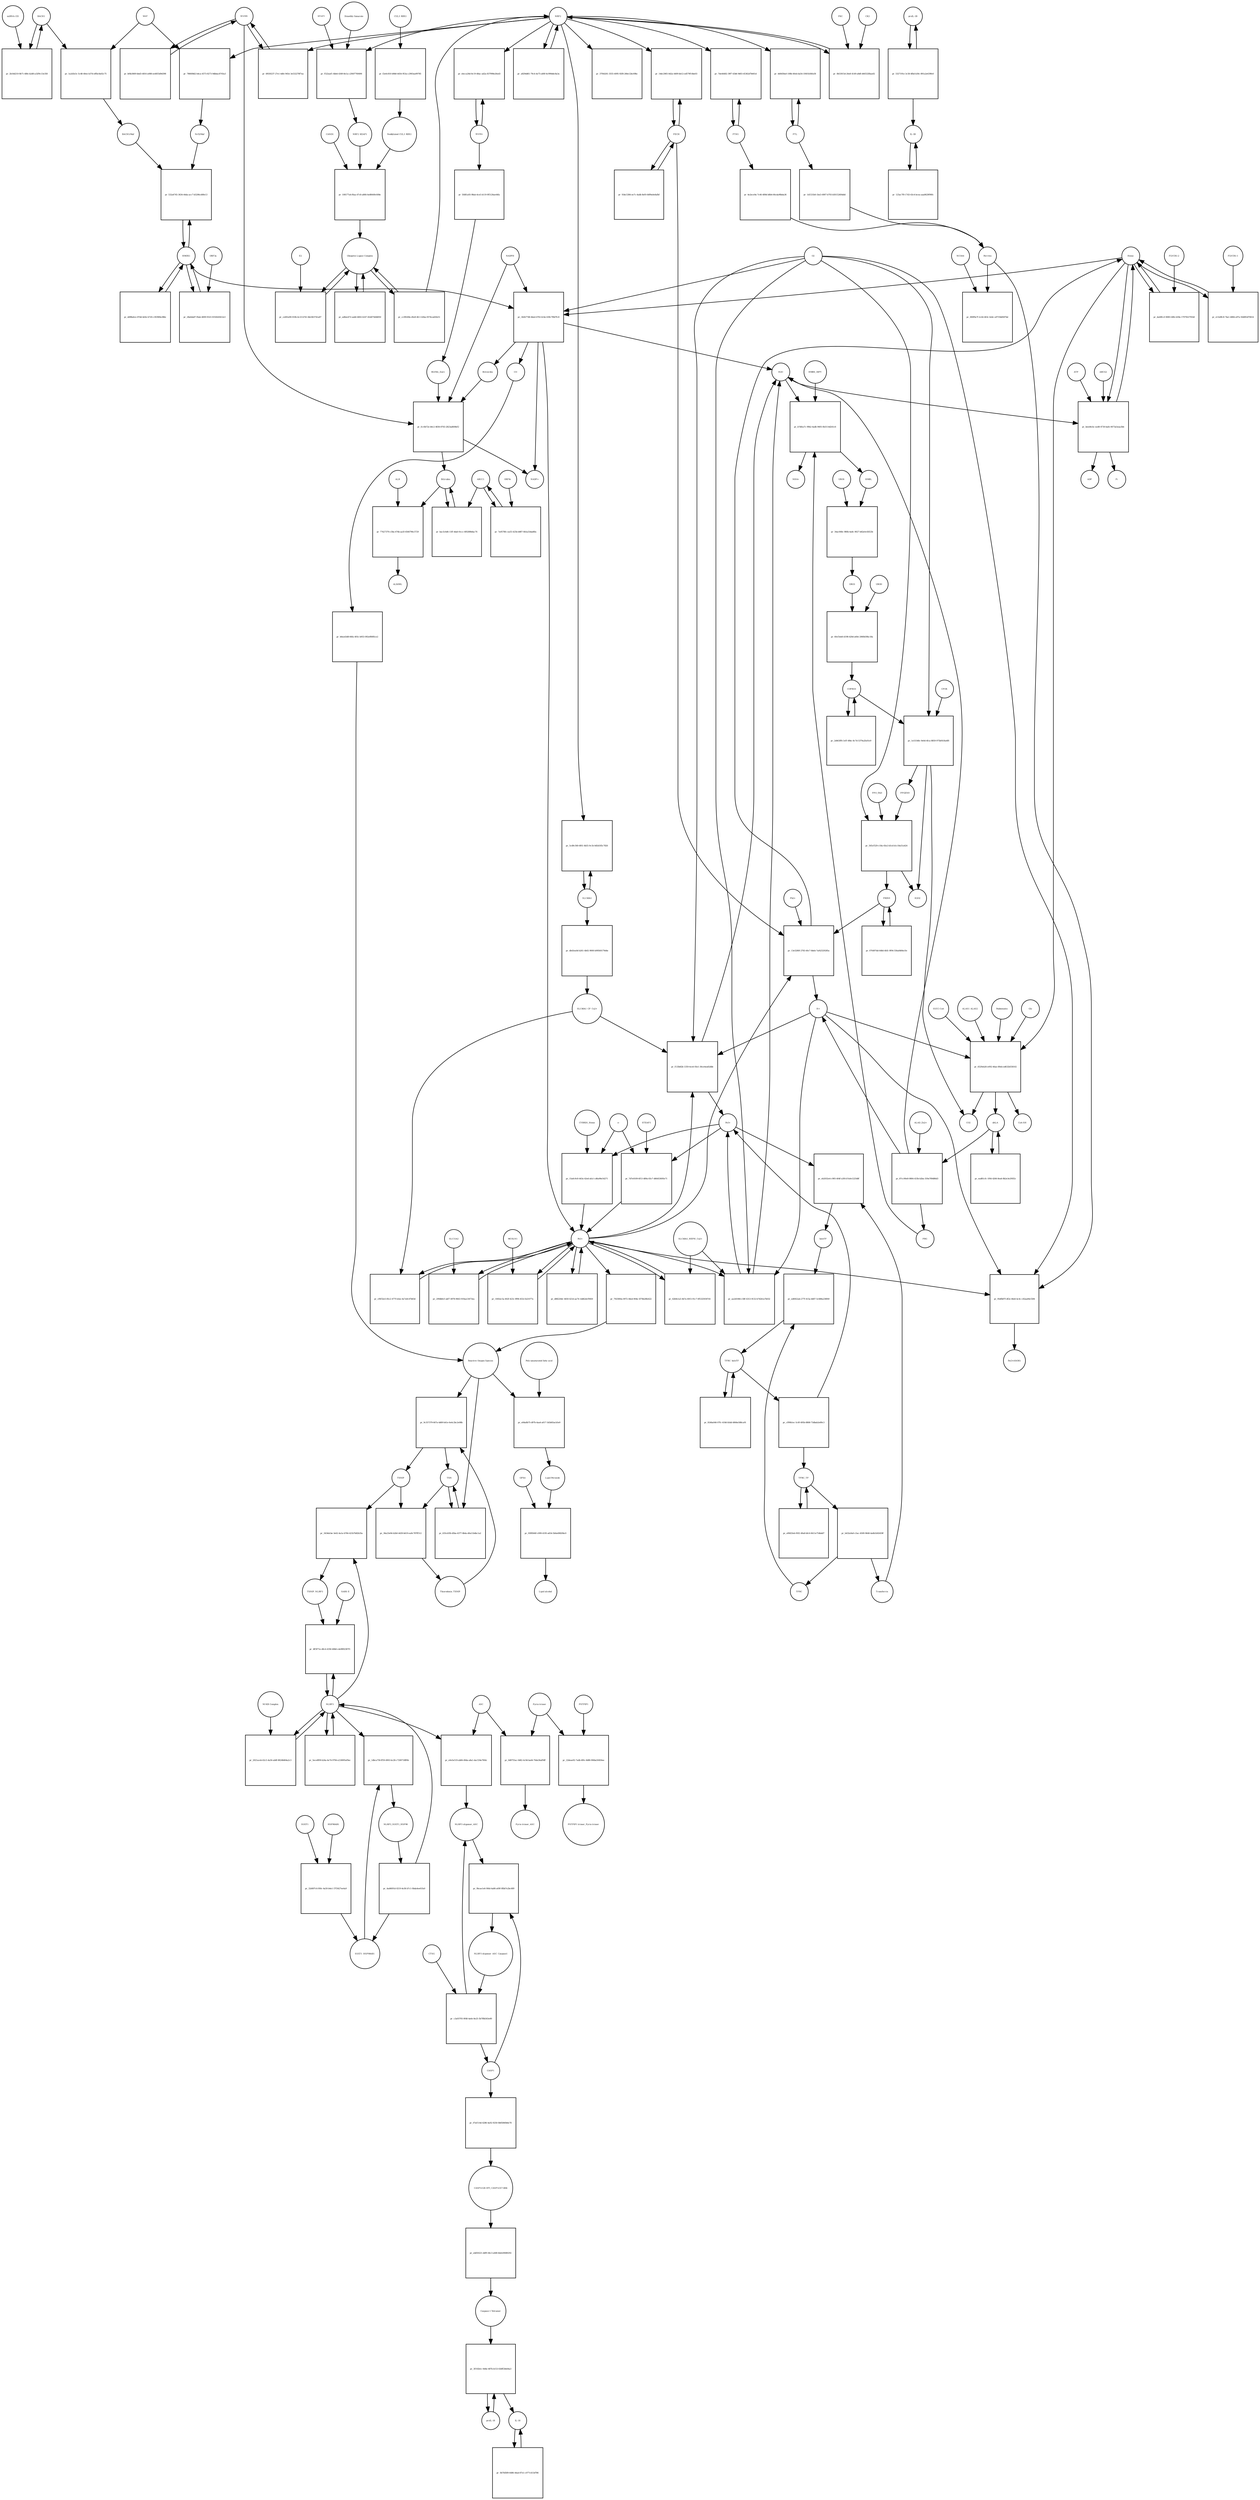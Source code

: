 strict digraph  {
Heme [annotation="urn_miriam_obo.chebi_CHEBI%3A30413", bipartite=0, cls="simple chemical", fontsize=4, label=Heme, shape=circle];
"pr_342b7748-4bed-4702-b14e-639c7f8d7fc8" [annotation="", bipartite=1, cls=process, fontsize=4, label="pr_342b7748-4bed-4702-b14e-639c7f8d7fc8", shape=square];
Biliverdin [annotation="urn_miriam_obo.chebi_CHEBI%3A17033", bipartite=0, cls="simple chemical", fontsize=4, label=Biliverdin, shape=circle];
HMOX1 [annotation="", bipartite=0, cls=macromolecule, fontsize=4, label=HMOX1, shape=circle];
O2 [annotation="urn_miriam_obo.chebi_CHEBI%3A15379", bipartite=0, cls="simple chemical", fontsize=4, label=O2, shape=circle];
NADPH [annotation="urn_miriam_obo.chebi_CHEBI%3A16474", bipartite=0, cls="simple chemical", fontsize=4, label=NADPH, shape=circle];
H2O [annotation="urn_miriam_obo.chebi_CHEBI%3A15377", bipartite=0, cls="simple chemical", fontsize=4, label=H2O, shape=circle];
"Fe2+" [annotation="urn_miriam_obo.chebi_CHEBI%3A29033", bipartite=0, cls="simple chemical", fontsize=4, label="Fe2+", shape=circle];
"NADP+" [annotation="urn_miriam_obo.chebi_CHEBI%3A18009", bipartite=0, cls="simple chemical", fontsize=4, label="NADP+", shape=circle];
CO [annotation="urn_miriam_obo.chebi_CHEBI%3A17245", bipartite=0, cls="simple chemical", fontsize=4, label=CO, shape=circle];
"pr_da40fccf-8083-40fe-b59a-1797922791b0" [annotation="", bipartite=1, cls=process, fontsize=4, label="pr_da40fccf-8083-40fe-b59a-1797922791b0", shape=square];
"FLVCR1-2" [annotation=urn_miriam_uniprot_Q9Y5Y0, bipartite=0, cls=macromolecule, fontsize=4, label="FLVCR1-2", shape=circle];
"pr_fcc6b72e-b6c2-4836-8763-2823ad608ef2" [annotation="", bipartite=1, cls=process, fontsize=4, label="pr_fcc6b72e-b6c2-4836-8763-2823ad608ef2", shape=square];
Bilirubin [annotation="urn_miriam_obo.chebi_CHEBI%3A16990", bipartite=0, cls="simple chemical", fontsize=4, label=Bilirubin, shape=circle];
BLVRB [annotation=urn_miriam_uniprot_P30043, bipartite=0, cls=macromolecule, fontsize=4, label=BLVRB, shape=circle];
"BLVRA_Zn2+" [annotation="urn_miriam_obo.chebi_CHEBI%3A29805|urn_miriam_uniprot_P53004", bipartite=0, cls=complex, fontsize=4, label="BLVRA_Zn2+", shape=circle];
"pr_bac5c6d6-11ff-4da0-9ccc-6f0289b8ac76" [annotation="", bipartite=1, cls=process, fontsize=4, label="pr_bac5c6d6-11ff-4da0-9ccc-6f0289b8ac76", shape=square];
ABCC1 [annotation="", bipartite=0, cls=macromolecule, fontsize=4, label=ABCC1, shape=circle];
"pr_77427379-c58a-474b-aa5f-6566796c5729" [annotation="", bipartite=1, cls=process, fontsize=4, label="pr_77427379-c58a-474b-aa5f-6566796c5729", shape=square];
ALB [annotation=urn_miriam_uniprot_P02768, bipartite=0, cls=macromolecule, fontsize=4, label=ALB, shape=circle];
"ALB/BIL" [annotation="urn_miriam_uniprot_P02768|urn_miriam_obo.chebi_CHEBI%3A16990", bipartite=0, cls=complex, fontsize=4, label="ALB/BIL", shape=circle];
NRF2 [annotation="", bipartite=0, cls=macromolecule, fontsize=4, label=NRF2, shape=circle];
"pr_786608d2-b4ca-4573-8273-9dbbac8745a3" [annotation="", bipartite=1, cls=process, fontsize=4, label="pr_786608d2-b4ca-4573-8273-9dbbac8745a3", shape=square];
MAF [annotation=urn_miriam_uniprot_O75444, bipartite=0, cls=macromolecule, fontsize=4, label=MAF, shape=circle];
"Nrf2/Maf" [annotation="", bipartite=0, cls=complex, fontsize=4, label="Nrf2/Maf", shape=circle];
"pr_1a2d3e3c-5c48-40ee-b37d-effbc8a02c75" [annotation="", bipartite=1, cls=process, fontsize=4, label="pr_1a2d3e3c-5c48-40ee-b37d-effbc8a02c75", shape=square];
BACH1 [annotation=urn_miriam_uniprot_O14867, bipartite=0, cls=macromolecule, fontsize=4, label=BACH1, shape=circle];
"BACH1/Maf" [annotation="", bipartite=0, cls=complex, fontsize=4, label="BACH1/Maf", shape=circle];
"pr_2b16d210-0b71-48fe-b2d8-a32f9c13e358" [annotation="", bipartite=1, cls=process, fontsize=4, label="pr_2b16d210-0b71-48fe-b2d8-a32f9c13e358", shape=square];
"miRNA-155" [annotation=urn_miriam_ncbigene_406947, bipartite=0, cls="nucleic acid feature", fontsize=4, label="miRNA-155", shape=circle];
"pr_532a4745-3634-44da-acc7-b5206cd49e13" [annotation="", bipartite=1, cls=process, fontsize=4, label="pr_532a4745-3634-44da-acc7-b5206cd49e13", shape=square];
PRIN9 [annotation="urn_miriam_obo.chebi_CHEBI%3A15430", bipartite=0, cls="simple chemical", fontsize=4, label=PRIN9, shape=circle];
"pr_13e5280f-2783-40c7-8deb-7af42529285a" [annotation="", bipartite=1, cls=process, fontsize=4, label="pr_13e5280f-2783-40c7-8deb-7af42529285a", shape=square];
FECH [annotation=urn_miriam_uniprot_P22830, bipartite=0, cls=macromolecule, fontsize=4, label=FECH, shape=circle];
"Pb2+" [annotation="urn_miriam_obo.chebi_CHEBI%3A27889", bipartite=0, cls="simple chemical", fontsize=4, label="Pb2+", shape=circle];
"H+" [annotation="urn_miriam_obo.chebi_CHEBI%3A15378", bipartite=0, cls="simple chemical", fontsize=4, label="H+", shape=circle];
"SUCC-CoA" [annotation="urn_miriam_obo.chebi_CHEBI%3A57292", bipartite=0, cls="simple chemical", fontsize=4, label="SUCC-CoA", shape=circle];
"pr_6529eb26-e092-46ae-89eb-ed632b558102" [annotation="", bipartite=1, cls=process, fontsize=4, label="pr_6529eb26-e092-46ae-89eb-ed632b558102", shape=square];
dALA [annotation="urn_miriam_obo.chebi_CHEBI%3A356416", bipartite=0, cls="simple chemical", fontsize=4, label=dALA, shape=circle];
ALAS1_ALAS2 [annotation="urn_miriam_uniprot_P13196|urn_miriam_uniprot_P22557", bipartite=0, cls=complex, fontsize=4, label=ALAS1_ALAS2, shape=circle];
Panhematin [annotation="urn_miriam_obo.chebi_CHEBI%3A50385", bipartite=0, cls="simple chemical", fontsize=4, label=Panhematin, shape=circle];
Gly [annotation="urn_miriam_obo.chebi_CHEBI%3A57305", bipartite=0, cls="simple chemical", fontsize=4, label=Gly, shape=circle];
"CoA-SH" [annotation="urn_miriam_obo.chebi_CHEBI%3A15346", bipartite=0, cls="simple chemical", fontsize=4, label="CoA-SH", shape=circle];
CO2 [annotation="urn_miriam_obo.chebi_CHEBI%3A16526", bipartite=0, cls="simple chemical", fontsize=4, label=CO2, shape=circle];
"pr_f522aaf1-4bb4-4349-8e1a-c2f407760496" [annotation="", bipartite=1, cls=process, fontsize=4, label="pr_f522aaf1-4bb4-4349-8e1a-c2f407760496", shape=square];
KEAP1 [annotation=urn_miriam_uniprot_Q14145, bipartite=0, cls=macromolecule, fontsize=4, label=KEAP1, shape=circle];
NRF2_KEAP1 [annotation="urn_miriam_uniprot_Q14145|urn_miriam_uniprot_Q16236", bipartite=0, cls=complex, fontsize=4, label=NRF2_KEAP1, shape=circle];
"Dimethly fumarate" [annotation="urn_miriam_obo.chebi_CHEBI%3A76004", bipartite=0, cls="simple chemical", fontsize=4, label="Dimethly fumarate", shape=circle];
"Ubiquitin Ligase Complex" [annotation="urn_miriam_uniprot_Q14145|urn_miriam_uniprot_Q15843|urn_miriam_uniprot_Q13618|urn_miriam_uniprot_P62877|urn_miriam_uniprot_Q16236|urn_miriam_uniprot_P0CG48|urn_miriam_pubmed_19940261|urn_miriam_interpro_IPR000608", bipartite=0, cls=complex, fontsize=4, label="Ubiquitin Ligase Complex", shape=circle];
"pr_ad6ee472-aab6-4602-b147-45d475b9d050" [annotation="", bipartite=1, cls=process, fontsize=4, label="pr_ad6ee472-aab6-4602-b147-45d475b9d050", shape=square];
"pr_87cc90e8-0804-433b-b2ba-359a789d86d3" [annotation="", bipartite=1, cls=process, fontsize=4, label="pr_87cc90e8-0804-433b-b2ba-359a789d86d3", shape=square];
PBG [annotation="urn_miriam_obo.chebi_CHEBI%3A58126", bipartite=0, cls="simple chemical", fontsize=4, label=PBG, shape=circle];
"ALAD_Zn2+" [annotation="urn_miriam_uniprot_P13716|urn_miriam_obo.chebi_CHEBI%3A29105", bipartite=0, cls=complex, fontsize=4, label="ALAD_Zn2+", shape=circle];
"pr_b7dfea7c-99b2-4adb-9405-0b3114d241c6" [annotation="", bipartite=1, cls=process, fontsize=4, label="pr_b7dfea7c-99b2-4adb-9405-0b3114d241c6", shape=square];
HMBL [annotation="urn_miriam_obo.chebi_CHEBI%3A57845", bipartite=0, cls="simple chemical", fontsize=4, label=HMBL, shape=circle];
HMBS_DIPY [annotation="urn_miriam_obo.chebi_CHEBI%3A36319|urn_miriam_uniprot_P08397", bipartite=0, cls=complex, fontsize=4, label=HMBS_DIPY, shape=circle];
"NH4+" [annotation="urn_miriam_obo.chebi_CHEBI%3A28938", bipartite=0, cls="simple chemical", fontsize=4, label="NH4+", shape=circle];
"pr_34ac068c-980b-4a8c-9027-b82e0c83f23b" [annotation="", bipartite=1, cls=process, fontsize=4, label="pr_34ac068c-980b-4a8c-9027-b82e0c83f23b", shape=square];
URO3 [annotation="urn_miriam_obo.chebi_CHEBI%3A15437", bipartite=0, cls="simple chemical", fontsize=4, label=URO3, shape=circle];
UROS [annotation=urn_miriam_uniprot_P10746, bipartite=0, cls=macromolecule, fontsize=4, label=UROS, shape=circle];
"pr_60cf3eb0-d198-420d-a60e-2060b59bc18a" [annotation="", bipartite=1, cls=process, fontsize=4, label="pr_60cf3eb0-d198-420d-a60e-2060b59bc18a", shape=square];
COPRO3 [annotation="urn_miriam_obo.chebi_CHEBI%3A15439", bipartite=0, cls="simple chemical", fontsize=4, label=COPRO3, shape=circle];
UROD [annotation=urn_miriam_uniprot_P06132, bipartite=0, cls=macromolecule, fontsize=4, label=UROD, shape=circle];
"pr_1e51548c-9e0d-4fca-8859-975bf418a4f8" [annotation="", bipartite=1, cls=process, fontsize=4, label="pr_1e51548c-9e0d-4fca-8859-975bf418a4f8", shape=square];
PPGEN9 [annotation="urn_miriam_obo.chebi_CHEBI%3A15435", bipartite=0, cls="simple chemical", fontsize=4, label=PPGEN9, shape=circle];
CPOX [annotation=urn_miriam_uniprot_P36551, bipartite=0, cls=macromolecule, fontsize=4, label=CPOX, shape=circle];
H2O2 [annotation="urn_miriam_obo.chebi_CHEBI%3A16240", bipartite=0, cls="simple chemical", fontsize=4, label=H2O2, shape=circle];
"pr_565cf529-c18a-45e2-b5cd-b1c18a51a424" [annotation="", bipartite=1, cls=process, fontsize=4, label="pr_565cf529-c18a-45e2-b5cd-b1c18a51a424", shape=square];
PPO_FAD [annotation="urn_miriam_obo.chebi_CHEBI%3A16238|urn_miriam_uniprot_P50336", bipartite=0, cls=complex, fontsize=4, label=PPO_FAD, shape=circle];
"pr_a829dd61-79c4-4e75-a80f-6c990ddc8a3a" [annotation="", bipartite=1, cls=process, fontsize=4, label="pr_a829dd61-79c4-4e75-a80f-6c990ddc8a3a", shape=square];
"pr_ead81cfc-1f64-4266-8ea6-8b2e3e295f2c" [annotation="", bipartite=1, cls="uncertain process", fontsize=4, label="pr_ead81cfc-1f64-4266-8ea6-8b2e3e295f2c", shape=square];
"pr_2d463ff6-3cff-49bc-8c7d-5379a2fa01e9" [annotation="", bipartite=1, cls="uncertain process", fontsize=4, label="pr_2d463ff6-3cff-49bc-8c7d-5379a2fa01e9", shape=square];
"pr_076497dd-648d-4fd1-9f94-556a8484e1fe" [annotation="", bipartite=1, cls="uncertain process", fontsize=4, label="pr_076497dd-648d-4fd1-9f94-556a8484e1fe", shape=square];
"Poly-unsaturated fatty acid" [annotation="urn_miriam_obo.chebi_CHEBI%3A26208", bipartite=0, cls="simple chemical", fontsize=4, label="Poly-unsaturated fatty acid", shape=circle];
"pr_e84a8b75-d97b-4aa4-a017-3d3d45acb5e9" [annotation="", bipartite=1, cls=process, fontsize=4, label="pr_e84a8b75-d97b-4aa4-a017-3d3d45acb5e9", shape=square];
"Lipid Peroxide" [annotation="urn_miriam_obo.chebi_CHEBI%3A61051", bipartite=0, cls="simple chemical", fontsize=4, label="Lipid Peroxide", shape=circle];
"Reactive Oxygen Species" [annotation="urn_miriam_obo.chebi_CHEBI%3A26523", bipartite=0, cls="simple chemical", fontsize=4, label="Reactive Oxygen Species", shape=circle];
"pr_95dfb87f-df2e-46e6-bc4c-c82aa84cf284" [annotation="", bipartite=1, cls=process, fontsize=4, label="pr_95dfb87f-df2e-46e6-bc4c-c82aa84cf284", shape=square];
"Fe(3+)O(OH)" [annotation="urn_miriam_obo.chebi_CHEBI%3A78619", bipartite=0, cls="simple chemical", fontsize=4, label="Fe(3+)O(OH)", shape=circle];
Ferritin [annotation=urn_miriam_uniprot_P02794, bipartite=0, cls=complex, fontsize=4, label=Ferritin, shape=circle];
"pr_cf6f32e5-85c2-477f-b3ee-4e7a9c47b83d" [annotation="", bipartite=1, cls=process, fontsize=4, label="pr_cf6f32e5-85c2-477f-b3ee-4e7a9c47b83d", shape=square];
"SLC40A1_CP_Cu2+" [annotation="urn_miriam_uniprot_P00450|urn_miriam_uniprot_Q9NP59|urn_miriam_obo.chebi_CHEBI%3A29036", bipartite=0, cls=complex, fontsize=4, label="SLC40A1_CP_Cu2+", shape=circle];
"pr_f133b82b-1359-4ce4-93e1-36ce4ea82dbb" [annotation="", bipartite=1, cls=process, fontsize=4, label="pr_f133b82b-1359-4ce4-93e1-36ce4ea82dbb", shape=square];
"Fe3+" [annotation="urn_miriam_obo.chebi_CHEBI%3A29034", bipartite=0, cls="simple chemical", fontsize=4, label="Fe3+", shape=circle];
SLC40A1 [annotation=urn_miriam_ncbigene_30061, bipartite=0, cls="nucleic acid feature", fontsize=4, label=SLC40A1, shape=circle];
"pr_5cd9c560-6f61-4b55-9c1b-0d5d185c7826" [annotation="", bipartite=1, cls=process, fontsize=4, label="pr_5cd9c560-6f61-4b55-9c1b-0d5d185c7826", shape=square];
FTH1 [annotation=urn_miriam_ncbigene_2495, bipartite=0, cls="nucleic acid feature", fontsize=4, label=FTH1, shape=circle];
"pr_7de44482-39f7-43b6-9d03-45362d7b661d" [annotation="", bipartite=1, cls=process, fontsize=4, label="pr_7de44482-39f7-43b6-9d03-45362d7b661d", shape=square];
FTL [annotation=urn_miriam_ncbigene_2512, bipartite=0, cls="nucleic acid feature", fontsize=4, label=FTL, shape=circle];
"pr_4d6458a0-108b-40eb-ba54-1f401b56fa58" [annotation="", bipartite=1, cls=process, fontsize=4, label="pr_4d6458a0-108b-40eb-ba54-1f401b56fa58", shape=square];
"pr_4e2ece9a-7c46-489d-b8b4-66cda96bda36" [annotation="", bipartite=1, cls=process, fontsize=4, label="pr_4e2ece9a-7c46-489d-b8b4-66cda96bda36", shape=square];
"pr_1d1531b0-1be3-4907-b793-b501524f4ddd" [annotation="", bipartite=1, cls=process, fontsize=4, label="pr_1d1531b0-1be3-4907-b793-b501524f4ddd", shape=square];
"pr_14dc2065-0d2a-4409-bb12-ed579f14be03" [annotation="", bipartite=1, cls=process, fontsize=4, label="pr_14dc2065-0d2a-4409-bb12-ed579f14be03", shape=square];
"pr_93dc5384-ee7c-4adb-8ef0-0d99a0e8afbf" [annotation="", bipartite=1, cls=process, fontsize=4, label="pr_93dc5384-ee7c-4adb-8ef0-0d99a0e8afbf", shape=square];
"pr_dd98a6ce-87dd-4d3e-b720-c3f2969a386e" [annotation="", bipartite=1, cls=process, fontsize=4, label="pr_dd98a6ce-87dd-4d3e-b720-c3f2969a386e", shape=square];
BLVRA [annotation=urn_miriam_ncbigene_644, bipartite=0, cls="nucleic acid feature", fontsize=4, label=BLVRA, shape=circle];
"pr_ebcca26d-8c19-48ac-ad2a-837998e26ed3" [annotation="", bipartite=1, cls=process, fontsize=4, label="pr_ebcca26d-8c19-48ac-ad2a-837998e26ed3", shape=square];
"pr_6f630237-27e1-4dfe-945e-3e532278f7aa" [annotation="", bipartite=1, cls=process, fontsize=4, label="pr_6f630237-27e1-4dfe-945e-3e532278f7aa", shape=square];
"pr_bf4b3669-bbd3-4816-a088-ee4855d9d398" [annotation="", bipartite=1, cls=process, fontsize=4, label="pr_bf4b3669-bbd3-4816-a088-ee4855d9d398", shape=square];
"pr_5fd81a93-98ab-4ce5-b119-9f5126ae44fa" [annotation="", bipartite=1, cls=process, fontsize=4, label="pr_5fd81a93-98ab-4ce5-b119-9f5126ae44fa", shape=square];
"pr_db43ea0d-b261-4b02-9000-b99560179d4e" [annotation="", bipartite=1, cls=process, fontsize=4, label="pr_db43ea0d-b261-4b02-9000-b99560179d4e", shape=square];
"pr_000f9a7f-2c44-463c-b2dc-a9719dd587bd" [annotation="", bipartite=1, cls=process, fontsize=4, label="pr_000f9a7f-2c44-463c-b2dc-a9719dd587bd", shape=square];
NCOA4 [annotation=urn_miriam_uniprot_Q13772, bipartite=0, cls=macromolecule, fontsize=4, label=NCOA4, shape=circle];
"pr_15a0c9c8-443a-42ed-afa1-cd6a96e54271" [annotation="", bipartite=1, cls=process, fontsize=4, label="pr_15a0c9c8-443a-42ed-afa1-cd6a96e54271", shape=square];
CYBRD1_Heme [annotation="urn_miriam_uniprot_Q53TN4|urn_miriam_obo.chebi_CHEBI%3A30413", bipartite=0, cls=complex, fontsize=4, label=CYBRD1_Heme, shape=circle];
"e-" [annotation="urn_miriam_obo.chebi_CHEBI%3A10545", bipartite=0, cls="simple chemical", fontsize=4, label="e-", shape=circle];
"pr_299db0cf-abf7-4978-9663-919aa13673ea" [annotation="", bipartite=1, cls=process, fontsize=4, label="pr_299db0cf-abf7-4978-9663-919aa13673ea", shape=square];
SLC11A2 [annotation=urn_miriam_uniprot_P49281, bipartite=0, cls=macromolecule, fontsize=4, label=SLC11A2, shape=circle];
"pr_93f8566f-c099-4195-a654-5b0a49820bc0" [annotation="", bipartite=1, cls=process, fontsize=4, label="pr_93f8566f-c099-4195-a654-5b0a49820bc0", shape=square];
"Lipid alcohol" [annotation="urn_miriam_obo.chebi_CHEBI%3A24026", bipartite=0, cls="simple chemical", fontsize=4, label="Lipid alcohol", shape=circle];
GPX4 [annotation=urn_miriam_uniprot_P36969, bipartite=0, cls=macromolecule, fontsize=4, label=GPX4, shape=circle];
"pr_28a6da87-f6ab-4009-9323-0192620412e3" [annotation="", bipartite=1, cls=process, fontsize=4, label="pr_28a6da87-f6ab-4009-9323-0192620412e3", shape=square];
ORF3a [annotation="urn_miriam_uniprot_P0DTC3|urn_miriam_taxonomy_2697049", bipartite=0, cls=macromolecule, fontsize=4, label=ORF3a, shape=circle];
"pr_7925f60a-0972-44ed-904e-5f76b28fe622" [annotation="", bipartite=1, cls=process, fontsize=4, label="pr_7925f60a-0972-44ed-904e-5f76b28fe622", shape=square];
"pr_7a9578fc-ea55-425b-b887-0b5a33dad6fa" [annotation="", bipartite=1, cls=process, fontsize=4, label="pr_7a9578fc-ea55-425b-b887-0b5a33dad6fa", shape=square];
ORF9c [annotation=urn_miriam_taxonomy_2697049, bipartite=0, cls=macromolecule, fontsize=4, label=ORF9c, shape=circle];
CUL3_RBX1 [annotation="urn_miriam_uniprot_Q13618|urn_miriam_uniprot_P62877", bipartite=0, cls=complex, fontsize=4, label=CUL3_RBX1, shape=circle];
"pr_f2e0c810-b9b8-4454-953a-c2903aa99785" [annotation="", bipartite=1, cls=process, fontsize=4, label="pr_f2e0c810-b9b8-4454-953a-c2903aa99785", shape=square];
"Neddylated CUL3_RBX1" [annotation="urn_miriam_uniprot_Q15843|urn_miriam_uniprot_Q13618|urn_miriam_uniprot_P62877", bipartite=0, cls=complex, fontsize=4, label="Neddylated CUL3_RBX1", shape=circle];
"pr_37f44261-3555-4095-92f8-266e12bc69bc" [annotation="", bipartite=1, cls=process, fontsize=4, label="pr_37f44261-3555-4095-92f8-266e12bc69bc", shape=square];
"pr_108177a4-f6aa-47c8-a866-6e88449c608e" [annotation="", bipartite=1, cls=process, fontsize=4, label="pr_108177a4-f6aa-47c8-a866-6e88449c608e", shape=square];
CAND1 [annotation=urn_miriam_uniprot_Q86VP6, bipartite=0, cls=macromolecule, fontsize=4, label=CAND1, shape=circle];
E2 [annotation=urn_miriam_interpro_IPR000608, bipartite=0, cls=macromolecule, fontsize=4, label=E2, shape=circle];
"pr_ce6f2a90-010b-4c23-b741-8dc663741a87" [annotation="", bipartite=1, cls=process, fontsize=4, label="pr_ce6f2a90-010b-4c23-b741-8dc663741a87", shape=square];
"pr_0b53015d-26e8-4149-a8df-d46532fbaa02" [annotation="", bipartite=1, cls=process, fontsize=4, label="pr_0b53015d-26e8-4149-a8df-d46532fbaa02", shape=square];
PKC [annotation="urn_miriam_pubmed_12198130|urn_miriam_interpro_IPR012233", bipartite=0, cls=macromolecule, fontsize=4, label=PKC, shape=circle];
CK2 [annotation="", bipartite=0, cls=macromolecule, fontsize=4, label=CK2, shape=circle];
"pr_e13e8fc8-74a1-4884-a97a-50d0f2d70614" [annotation="", bipartite=1, cls=process, fontsize=4, label="pr_e13e8fc8-74a1-4884-a97a-50d0f2d70614", shape=square];
"FLVCR1-1" [annotation=urn_miriam_uniprot_Q9Y5Y0, bipartite=0, cls=macromolecule, fontsize=4, label="FLVCR1-1", shape=circle];
"pr_beed4cbc-ea48-4730-bafe-0673a5eaa3bb" [annotation="", bipartite=1, cls=process, fontsize=4, label="pr_beed4cbc-ea48-4730-bafe-0673a5eaa3bb", shape=square];
ABCG2 [annotation=urn_miriam_uniprot_Q9UNQ0, bipartite=0, cls="macromolecule multimer", fontsize=4, label=ABCG2, shape=circle];
ATP [annotation="urn_miriam_obo.chebi_CHEBI%3A30616", bipartite=0, cls="simple chemical", fontsize=4, label=ATP, shape=circle];
Pi [annotation="urn_miriam_obo.chebi_CHEBI%3A18367", bipartite=0, cls="simple chemical", fontsize=4, label=Pi, shape=circle];
ADP [annotation="urn_miriam_obo.chebi_CHEBI%3A456216", bipartite=0, cls="simple chemical", fontsize=4, label=ADP, shape=circle];
"pr_42b9e1a5-4b7a-4915-91c7-0f53259307d1" [annotation="", bipartite=1, cls=process, fontsize=4, label="pr_42b9e1a5-4b7a-4915-91c7-0f53259307d1", shape=square];
"SLC40A1_HEPH_Cu2+" [annotation="urn_miriam_uniprot_Q9BQS7|urn_miriam_uniprot_Q9NP59|urn_miriam_obo.chebi_CHEBI%3A28694", bipartite=0, cls=complex, fontsize=4, label="SLC40A1_HEPH_Cu2+", shape=circle];
"pr_aa2d1066-c58f-4313-9132-b742b1a7b032" [annotation="", bipartite=1, cls=process, fontsize=4, label="pr_aa2d1066-c58f-4313-9132-b742b1a7b032", shape=square];
"pr_eb2032e4-c905-404f-a3f4-b7a0e122548f" [annotation="", bipartite=1, cls=process, fontsize=4, label="pr_eb2032e4-c905-404f-a3f4-b7a0e122548f", shape=square];
Transferrin [annotation=urn_miriam_uniprot_P02787, bipartite=0, cls=macromolecule, fontsize=4, label=Transferrin, shape=circle];
holoTF [annotation="urn_miriam_uniprot_P02787|urn_miriam_obo.chebi_CHEBI%3A29034", bipartite=0, cls=complex, fontsize=4, label=holoTF, shape=circle];
TFRC [annotation=urn_miriam_uniprot_P02786, bipartite=0, cls="macromolecule multimer", fontsize=4, label=TFRC, shape=circle];
"pr_ed6922ab-277f-415a-b687-5c688a238f49" [annotation="", bipartite=1, cls=process, fontsize=4, label="pr_ed6922ab-277f-415a-b687-5c688a238f49", shape=square];
TFRC_holoTF [annotation="urn_miriam_uniprot_P02787|urn_miriam_obo.chebi_CHEBI%3A29034|urn_miriam_uniprot_P02786", bipartite=0, cls=complex, fontsize=4, label=TFRC_holoTF, shape=circle];
"pr_9246a046-07fc-418d-b5dd-4864e588ca91" [annotation="", bipartite=1, cls=process, fontsize=4, label="pr_9246a046-07fc-418d-b5dd-4864e588ca91", shape=square];
"pr_cf99b1ec-5c0f-495b-8808-73dbab2e89c3" [annotation="", bipartite=1, cls=process, fontsize=4, label="pr_cf99b1ec-5c0f-495b-8808-73dbab2e89c3", shape=square];
TFRC_TF [annotation="urn_miriam_uniprot_P02787|urn_miriam_uniprot_P02786", bipartite=0, cls=complex, fontsize=4, label=TFRC_TF, shape=circle];
"pr_7d7e0109-6f13-489a-83c7-d66453695e71" [annotation="", bipartite=1, cls=process, fontsize=4, label="pr_7d7e0109-6f13-489a-83c7-d66453695e71", shape=square];
STEAP3 [annotation=urn_miriam_uniprot_Q658P3, bipartite=0, cls=macromolecule, fontsize=4, label=STEAP3, shape=circle];
"pr_1045ec5a-402f-423c-9f96-453c1b21077a" [annotation="", bipartite=1, cls=process, fontsize=4, label="pr_1045ec5a-402f-423c-9f96-453c1b21077a", shape=square];
MCOLN1 [annotation=urn_miriam_uniprot_Q9GZU1, bipartite=0, cls=macromolecule, fontsize=4, label=MCOLN1, shape=circle];
"pr_d88220dc-4450-421d-aa74-1dd62dcf9450" [annotation="", bipartite=1, cls=process, fontsize=4, label="pr_d88220dc-4450-421d-aa74-1dd62dcf9450", shape=square];
"pr_ef6825eb-95f2-49a8-bfc6-8411e754bdd7" [annotation="", bipartite=1, cls=process, fontsize=4, label="pr_ef6825eb-95f2-49a8-bfc6-8411e754bdd7", shape=square];
"pr_b432a9a0-c5ac-4509-9648-4a6b1b92459f" [annotation="", bipartite=1, cls=process, fontsize=4, label="pr_b432a9a0-c5ac-4509-9648-4a6b1b92459f", shape=square];
"pr_cc09249a-d5e8-4fc1-b5ba-0574cad20e51" [annotation="", bipartite=1, cls=process, fontsize=4, label="pr_cc09249a-d5e8-4fc1-b5ba-0574cad20e51", shape=square];
Thioredoxin_TXNIP [annotation="urn_miriam_uniprot_P10599|urn_miriam_uniprot_Q9H3M7", bipartite=0, cls=complex, fontsize=4, label=Thioredoxin_TXNIP, shape=circle];
"pr_9c357379-667a-4d69-b41e-6e4c2bc2e08b" [annotation="", bipartite=1, cls=process, fontsize=4, label="pr_9c357379-667a-4d69-b41e-6e4c2bc2e08b", shape=square];
TXNIP [annotation=urn_miriam_uniprot_Q9H3M7, bipartite=0, cls=macromolecule, fontsize=4, label=TXNIP, shape=circle];
TXN [annotation=urn_miriam_uniprot_P10599, bipartite=0, cls=macromolecule, fontsize=4, label=TXN, shape=circle];
NLRP3 [annotation=urn_miriam_uniprot_Q96P20, bipartite=0, cls=macromolecule, fontsize=4, label=NLRP3, shape=circle];
"pr_2021aceb-62c5-4a56-ab8f-88248d64a2c3" [annotation="", bipartite=1, cls=process, fontsize=4, label="pr_2021aceb-62c5-4a56-ab8f-88248d64a2c3", shape=square];
"Nf-KB Complex" [annotation="urn_miriam_uniprot_P19838|urn_miriam_uniprot_Q04206|urn_miriam_uniprot_Q00653", bipartite=0, cls=complex, fontsize=4, label="Nf-KB Complex", shape=circle];
"pr_5ece8f09-b24a-4e74-9794-e218095ef9ec" [annotation="", bipartite=1, cls=process, fontsize=4, label="pr_5ece8f09-b24a-4e74-9794-e218095ef9ec", shape=square];
"pr_635cd1fb-d5ba-4377-8b4a-d0a11b4bc1a2" [annotation="", bipartite=1, cls=process, fontsize=4, label="pr_635cd1fb-d5ba-4377-8b4a-d0a11b4bc1a2", shape=square];
"pr_36a23e94-b2b0-4439-b619-ea9c787ff512" [annotation="", bipartite=1, cls=process, fontsize=4, label="pr_36a23e94-b2b0-4439-b619-ea9c787ff512", shape=square];
HSP90AB1 [annotation=urn_miriam_uniprot_P08238, bipartite=0, cls=macromolecule, fontsize=4, label=HSP90AB1, shape=circle];
"pr_32d497c6-f60c-4a50-b4e1-57f3427ee4a9" [annotation="", bipartite=1, cls=process, fontsize=4, label="pr_32d497c6-f60c-4a50-b4e1-57f3427ee4a9", shape=square];
SUGT1 [annotation=urn_miriam_uniprot_Q9Y2Z0, bipartite=0, cls=macromolecule, fontsize=4, label=SUGT1, shape=circle];
SUGT1_HSP90AB1 [annotation="urn_miriam_uniprot_P08238|urn_miriam_uniprot_Q9Y2Z0", bipartite=0, cls=complex, fontsize=4, label=SUGT1_HSP90AB1, shape=circle];
"pr_1dbca758-ff59-4903-bc28-c7200718ff6b" [annotation="", bipartite=1, cls=process, fontsize=4, label="pr_1dbca758-ff59-4903-bc28-c7200718ff6b", shape=square];
NLRP3_SUGT1_HSP90 [annotation="urn_miriam_uniprot_P08238|urn_miriam_uniprot_Q96P20|urn_miriam_uniprot_Q9Y2Z0", bipartite=0, cls=complex, fontsize=4, label=NLRP3_SUGT1_HSP90, shape=circle];
"pr_3434dcbe-3e62-4a1a-b784-421b7b82b35a" [annotation="", bipartite=1, cls=process, fontsize=4, label="pr_3434dcbe-3e62-4a1a-b784-421b7b82b35a", shape=square];
TXNIP_NLRP3 [annotation="urn_miriam_uniprot_Q9H3M7|urn_miriam_uniprot_Q96P20", bipartite=0, cls=complex, fontsize=4, label=TXNIP_NLRP3, shape=circle];
"pr_e0e5e519-ab84-49da-a8a1-dac534e76fdc" [annotation="", bipartite=1, cls=process, fontsize=4, label="pr_e0e5e519-ab84-49da-a8a1-dac534e76fdc", shape=square];
ASC [annotation=urn_miriam_uniprot_Q9ULZ3, bipartite=0, cls=macromolecule, fontsize=4, label=ASC, shape=circle];
"NLRP3 oligomer_ASC" [annotation="urn_miriam_uniprot_Q9ULZ3|urn_miriam_obo.chebi_CHEBI%3A36080", bipartite=0, cls=complex, fontsize=4, label="NLRP3 oligomer_ASC", shape=circle];
"pr_9bcae1e6-f46d-4a86-a69f-0fbb7e2bc489" [annotation="", bipartite=1, cls=process, fontsize=4, label="pr_9bcae1e6-f46d-4a86-a69f-0fbb7e2bc489", shape=square];
CASP1 [annotation=urn_miriam_uniprot_P29466, bipartite=0, cls=macromolecule, fontsize=4, label=CASP1, shape=circle];
"NLRP3 oligomer_ASC_Caspase1" [annotation="urn_miriam_uniprot_P29466|urn_miriam_uniprot_Q9ULZ3", bipartite=0, cls=complex, fontsize=4, label="NLRP3 oligomer_ASC_Caspase1", shape=circle];
"pr_0d8755ac-0d62-4c9d-ba44-76de36aff4ff" [annotation="", bipartite=1, cls=process, fontsize=4, label="pr_0d8755ac-0d62-4c9d-ba44-76de36aff4ff", shape=square];
"Pyrin trimer" [annotation=urn_miriam_uniprot_O15553, bipartite=0, cls=complex, fontsize=4, label="Pyrin trimer", shape=circle];
"Pyrin trimer_ASC" [annotation="urn_miriam_uniprot_O15553|urn_miriam_uniprot_Q9ULZ3", bipartite=0, cls=complex, fontsize=4, label="Pyrin trimer_ASC", shape=circle];
"pr_22deae92-7adb-4f0c-8d80-f66ba50450ee" [annotation="", bipartite=1, cls=process, fontsize=4, label="pr_22deae92-7adb-4f0c-8d80-f66ba50450ee", shape=square];
PSTPIP1 [annotation=urn_miriam_uniprot_O43586, bipartite=0, cls="macromolecule multimer", fontsize=4, label=PSTPIP1, shape=circle];
"PSTPIP1 trimer_Pyrin trimer" [annotation="urn_miriam_uniprot_O15553|urn_miriam_uniprot_O43586", bipartite=0, cls=complex, fontsize=4, label="PSTPIP1 trimer_Pyrin trimer", shape=circle];
"pr_c3a93705-9f48-4a6e-8e25-5b7f8b563e80" [annotation="", bipartite=1, cls=process, fontsize=4, label="pr_c3a93705-9f48-4a6e-8e25-5b7f8b563e80", shape=square];
CTSG [annotation=urn_miriam_uniprot_P08311, bipartite=0, cls=macromolecule, fontsize=4, label=CTSG, shape=circle];
"pr_07af114d-4286-4a92-9250-0b85840b6e78" [annotation="", bipartite=1, cls=process, fontsize=4, label="pr_07af114d-4286-4a92-9250-0b85840b6e78", shape=square];
"CASP1(120-197)_CASP1(317-404)" [annotation=urn_miriam_uniprot_P29466, bipartite=0, cls=complex, fontsize=4, label="CASP1(120-197)_CASP1(317-404)", shape=circle];
"pr_a4d50221-ddf9-44c3-afd8-6deb30680292" [annotation="", bipartite=1, cls=process, fontsize=4, label="pr_a4d50221-ddf9-44c3-afd8-6deb30680292", shape=square];
"Caspase-1 Tetramer" [annotation=urn_miriam_uniprot_P29466, bipartite=0, cls="complex multimer", fontsize=4, label="Caspase-1 Tetramer", shape=circle];
"proIL-1B" [annotation=urn_miriam_uniprot_P01584, bipartite=0, cls=macromolecule, fontsize=4, label="proIL-1B", shape=circle];
"pr_5327191e-3c58-4fbd-b30c-891a2e639fe0" [annotation="", bipartite=1, cls=process, fontsize=4, label="pr_5327191e-3c58-4fbd-b30c-891a2e639fe0", shape=square];
"IL-1B" [annotation=urn_miriam_uniprot_P01584, bipartite=0, cls=macromolecule, fontsize=4, label="IL-1B", shape=circle];
"pr_125ac7f0-17d3-43c4-bcea-aaa8629f90fc" [annotation="", bipartite=1, cls="omitted process", fontsize=4, label="pr_125ac7f0-17d3-43c4-bcea-aaa8629f90fc", shape=square];
"pr_4ff3f71e-d0c4-4356-b9b8-cde9892387f1" [annotation="", bipartite=1, cls=process, fontsize=4, label="pr_4ff3f71e-d0c4-4356-b9b8-cde9892387f1", shape=square];
"SARS E" [annotation=urn_miriam_uniprot_P59637, bipartite=0, cls=macromolecule, fontsize=4, label="SARS E", shape=circle];
"proIL-18" [annotation=urn_miriam_uniprot_Q14116, bipartite=0, cls=macromolecule, fontsize=4, label="proIL-18", shape=circle];
"pr_3f192b1c-9d4e-487b-b153-026ff28e64a3" [annotation="", bipartite=1, cls=process, fontsize=4, label="pr_3f192b1c-9d4e-487b-b153-026ff28e64a3", shape=square];
"IL-18" [annotation=urn_miriam_uniprot_Q14116, bipartite=0, cls=macromolecule, fontsize=4, label="IL-18", shape=circle];
"pr_0b7fd589-6486-44ad-87e1-c077c415d786" [annotation="", bipartite=1, cls="omitted process", fontsize=4, label="pr_0b7fd589-6486-44ad-87e1-c077c415d786", shape=square];
"pr_b6ea43d8-66fa-493c-b953-092ef8085ce2" [annotation="", bipartite=1, cls=process, fontsize=4, label="pr_b6ea43d8-66fa-493c-b953-092ef8085ce2", shape=square];
"pr_4ad4691d-0219-4e36-b7c1-0bda4ee61fa0" [annotation="", bipartite=1, cls=process, fontsize=4, label="pr_4ad4691d-0219-4e36-b7c1-0bda4ee61fa0", shape=square];
Heme -> "pr_342b7748-4bed-4702-b14e-639c7f8d7fc8"  [annotation="", interaction_type=consumption];
Heme -> "pr_da40fccf-8083-40fe-b59a-1797922791b0"  [annotation="", interaction_type=consumption];
Heme -> "pr_6529eb26-e092-46ae-89eb-ed632b558102"  [annotation=urn_miriam_pubmed_25446301, interaction_type=inhibition];
Heme -> "pr_e13e8fc8-74a1-4884-a97a-50d0f2d70614"  [annotation="", interaction_type=consumption];
Heme -> "pr_beed4cbc-ea48-4730-bafe-0673a5eaa3bb"  [annotation="", interaction_type=consumption];
"pr_342b7748-4bed-4702-b14e-639c7f8d7fc8" -> Biliverdin  [annotation="", interaction_type=production];
"pr_342b7748-4bed-4702-b14e-639c7f8d7fc8" -> H2O  [annotation="", interaction_type=production];
"pr_342b7748-4bed-4702-b14e-639c7f8d7fc8" -> "Fe2+"  [annotation="", interaction_type=production];
"pr_342b7748-4bed-4702-b14e-639c7f8d7fc8" -> "NADP+"  [annotation="", interaction_type=production];
"pr_342b7748-4bed-4702-b14e-639c7f8d7fc8" -> CO  [annotation="", interaction_type=production];
Biliverdin -> "pr_fcc6b72e-b6c2-4836-8763-2823ad608ef2"  [annotation="", interaction_type=consumption];
HMOX1 -> "pr_342b7748-4bed-4702-b14e-639c7f8d7fc8"  [annotation="", interaction_type=catalysis];
HMOX1 -> "pr_532a4745-3634-44da-acc7-b5206cd49e13"  [annotation="", interaction_type=consumption];
HMOX1 -> "pr_dd98a6ce-87dd-4d3e-b720-c3f2969a386e"  [annotation="", interaction_type=consumption];
HMOX1 -> "pr_28a6da87-f6ab-4009-9323-0192620412e3"  [annotation="", interaction_type=consumption];
O2 -> "pr_342b7748-4bed-4702-b14e-639c7f8d7fc8"  [annotation="", interaction_type=consumption];
O2 -> "pr_1e51548c-9e0d-4fca-8859-975bf418a4f8"  [annotation="", interaction_type=consumption];
O2 -> "pr_565cf529-c18a-45e2-b5cd-b1c18a51a424"  [annotation="", interaction_type=consumption];
O2 -> "pr_95dfb87f-df2e-46e6-bc4c-c82aa84cf284"  [annotation="", interaction_type=consumption];
O2 -> "pr_f133b82b-1359-4ce4-93e1-36ce4ea82dbb"  [annotation="", interaction_type=consumption];
O2 -> "pr_aa2d1066-c58f-4313-9132-b742b1a7b032"  [annotation="", interaction_type=consumption];
NADPH -> "pr_342b7748-4bed-4702-b14e-639c7f8d7fc8"  [annotation="", interaction_type=consumption];
NADPH -> "pr_fcc6b72e-b6c2-4836-8763-2823ad608ef2"  [annotation="", interaction_type=consumption];
H2O -> "pr_b7dfea7c-99b2-4adb-9405-0b3114d241c6"  [annotation="", interaction_type=consumption];
H2O -> "pr_beed4cbc-ea48-4730-bafe-0673a5eaa3bb"  [annotation="", interaction_type=consumption];
"Fe2+" -> "pr_13e5280f-2783-40c7-8deb-7af42529285a"  [annotation="", interaction_type=consumption];
"Fe2+" -> "pr_95dfb87f-df2e-46e6-bc4c-c82aa84cf284"  [annotation="", interaction_type=consumption];
"Fe2+" -> "pr_cf6f32e5-85c2-477f-b3ee-4e7a9c47b83d"  [annotation="", interaction_type=consumption];
"Fe2+" -> "pr_f133b82b-1359-4ce4-93e1-36ce4ea82dbb"  [annotation="", interaction_type=consumption];
"Fe2+" -> "pr_299db0cf-abf7-4978-9663-919aa13673ea"  [annotation="", interaction_type=consumption];
"Fe2+" -> "pr_7925f60a-0972-44ed-904e-5f76b28fe622"  [annotation="urn_miriam_pubmed_26794443|urn_miriam_pubmed_30692038", interaction_type=catalysis];
"Fe2+" -> "pr_42b9e1a5-4b7a-4915-91c7-0f53259307d1"  [annotation="", interaction_type=consumption];
"Fe2+" -> "pr_aa2d1066-c58f-4313-9132-b742b1a7b032"  [annotation="", interaction_type=consumption];
"Fe2+" -> "pr_1045ec5a-402f-423c-9f96-453c1b21077a"  [annotation="", interaction_type=consumption];
"Fe2+" -> "pr_d88220dc-4450-421d-aa74-1dd62dcf9450"  [annotation="", interaction_type=consumption];
CO -> "pr_b6ea43d8-66fa-493c-b953-092ef8085ce2"  [annotation="urn_miriam_pubmed_28356568|urn_miriam_pubmed_25770182", interaction_type=inhibition];
"pr_da40fccf-8083-40fe-b59a-1797922791b0" -> Heme  [annotation="", interaction_type=production];
"FLVCR1-2" -> "pr_da40fccf-8083-40fe-b59a-1797922791b0"  [annotation="", interaction_type=catalysis];
"pr_fcc6b72e-b6c2-4836-8763-2823ad608ef2" -> Bilirubin  [annotation="", interaction_type=production];
"pr_fcc6b72e-b6c2-4836-8763-2823ad608ef2" -> "NADP+"  [annotation="", interaction_type=production];
Bilirubin -> "pr_bac5c6d6-11ff-4da0-9ccc-6f0289b8ac76"  [annotation="", interaction_type=consumption];
Bilirubin -> "pr_77427379-c58a-474b-aa5f-6566796c5729"  [annotation="", interaction_type=consumption];
BLVRB -> "pr_fcc6b72e-b6c2-4836-8763-2823ad608ef2"  [annotation="", interaction_type=catalysis];
BLVRB -> "pr_6f630237-27e1-4dfe-945e-3e532278f7aa"  [annotation="", interaction_type=consumption];
BLVRB -> "pr_bf4b3669-bbd3-4816-a088-ee4855d9d398"  [annotation="", interaction_type=consumption];
"BLVRA_Zn2+" -> "pr_fcc6b72e-b6c2-4836-8763-2823ad608ef2"  [annotation="", interaction_type=catalysis];
"pr_bac5c6d6-11ff-4da0-9ccc-6f0289b8ac76" -> Bilirubin  [annotation="", interaction_type=production];
ABCC1 -> "pr_bac5c6d6-11ff-4da0-9ccc-6f0289b8ac76"  [annotation="", interaction_type=catalysis];
ABCC1 -> "pr_7a9578fc-ea55-425b-b887-0b5a33dad6fa"  [annotation="", interaction_type=consumption];
"pr_77427379-c58a-474b-aa5f-6566796c5729" -> "ALB/BIL"  [annotation="", interaction_type=production];
ALB -> "pr_77427379-c58a-474b-aa5f-6566796c5729"  [annotation="", interaction_type=consumption];
NRF2 -> "pr_786608d2-b4ca-4573-8273-9dbbac8745a3"  [annotation="", interaction_type=consumption];
NRF2 -> "pr_f522aaf1-4bb4-4349-8e1a-c2f407760496"  [annotation="", interaction_type=consumption];
NRF2 -> "pr_a829dd61-79c4-4e75-a80f-6c990ddc8a3a"  [annotation="", interaction_type=consumption];
NRF2 -> "pr_5cd9c560-6f61-4b55-9c1b-0d5d185c7826"  [annotation=urn_miriam_pubmed_30692038, interaction_type=catalysis];
NRF2 -> "pr_7de44482-39f7-43b6-9d03-45362d7b661d"  [annotation=urn_miriam_pubmed_30692038, interaction_type=catalysis];
NRF2 -> "pr_4d6458a0-108b-40eb-ba54-1f401b56fa58"  [annotation=urn_miriam_pubmed_30692038, interaction_type=catalysis];
NRF2 -> "pr_14dc2065-0d2a-4409-bb12-ed579f14be03"  [annotation="urn_miriam_pubmed_30692038|urn_miriam_pubmed_23766848", interaction_type=catalysis];
NRF2 -> "pr_ebcca26d-8c19-48ac-ad2a-837998e26ed3"  [annotation=urn_miriam_pubmed_30692038, interaction_type=catalysis];
NRF2 -> "pr_6f630237-27e1-4dfe-945e-3e532278f7aa"  [annotation=urn_miriam_pubmed_30692038, interaction_type=catalysis];
NRF2 -> "pr_37f44261-3555-4095-92f8-266e12bc69bc"  [annotation="", interaction_type=consumption];
NRF2 -> "pr_0b53015d-26e8-4149-a8df-d46532fbaa02"  [annotation="", interaction_type=consumption];
"pr_786608d2-b4ca-4573-8273-9dbbac8745a3" -> "Nrf2/Maf"  [annotation="", interaction_type=production];
MAF -> "pr_786608d2-b4ca-4573-8273-9dbbac8745a3"  [annotation="", interaction_type=consumption];
MAF -> "pr_1a2d3e3c-5c48-40ee-b37d-effbc8a02c75"  [annotation="", interaction_type=consumption];
"Nrf2/Maf" -> "pr_532a4745-3634-44da-acc7-b5206cd49e13"  [annotation="urn_miriam_pubmed_10473555|urn_miriam_pubmed_31827672|urn_miriam_pubmed_30692038|urn_miriam_pubmed_29717933", interaction_type=catalysis];
"pr_1a2d3e3c-5c48-40ee-b37d-effbc8a02c75" -> "BACH1/Maf"  [annotation="", interaction_type=production];
BACH1 -> "pr_1a2d3e3c-5c48-40ee-b37d-effbc8a02c75"  [annotation="", interaction_type=consumption];
BACH1 -> "pr_2b16d210-0b71-48fe-b2d8-a32f9c13e358"  [annotation="", interaction_type=consumption];
"BACH1/Maf" -> "pr_532a4745-3634-44da-acc7-b5206cd49e13"  [annotation="urn_miriam_pubmed_10473555|urn_miriam_pubmed_31827672|urn_miriam_pubmed_30692038|urn_miriam_pubmed_29717933", interaction_type=inhibition];
"pr_2b16d210-0b71-48fe-b2d8-a32f9c13e358" -> BACH1  [annotation="", interaction_type=production];
"miRNA-155" -> "pr_2b16d210-0b71-48fe-b2d8-a32f9c13e358"  [annotation="urn_miriam_pubmed_28082120|urn_miriam_pubmed_21982894", interaction_type=inhibition];
"pr_532a4745-3634-44da-acc7-b5206cd49e13" -> HMOX1  [annotation="", interaction_type=production];
PRIN9 -> "pr_13e5280f-2783-40c7-8deb-7af42529285a"  [annotation="", interaction_type=consumption];
PRIN9 -> "pr_076497dd-648d-4fd1-9f94-556a8484e1fe"  [annotation="", interaction_type=consumption];
"pr_13e5280f-2783-40c7-8deb-7af42529285a" -> Heme  [annotation="", interaction_type=production];
"pr_13e5280f-2783-40c7-8deb-7af42529285a" -> "H+"  [annotation="", interaction_type=production];
FECH -> "pr_13e5280f-2783-40c7-8deb-7af42529285a"  [annotation="", interaction_type=catalysis];
FECH -> "pr_14dc2065-0d2a-4409-bb12-ed579f14be03"  [annotation="", interaction_type=consumption];
FECH -> "pr_93dc5384-ee7c-4adb-8ef0-0d99a0e8afbf"  [annotation="", interaction_type=consumption];
"Pb2+" -> "pr_13e5280f-2783-40c7-8deb-7af42529285a"  [annotation="", interaction_type=inhibition];
"H+" -> "pr_6529eb26-e092-46ae-89eb-ed632b558102"  [annotation="", interaction_type=consumption];
"H+" -> "pr_95dfb87f-df2e-46e6-bc4c-c82aa84cf284"  [annotation="", interaction_type=consumption];
"H+" -> "pr_f133b82b-1359-4ce4-93e1-36ce4ea82dbb"  [annotation="", interaction_type=consumption];
"H+" -> "pr_aa2d1066-c58f-4313-9132-b742b1a7b032"  [annotation="", interaction_type=consumption];
"SUCC-CoA" -> "pr_6529eb26-e092-46ae-89eb-ed632b558102"  [annotation="", interaction_type=consumption];
"pr_6529eb26-e092-46ae-89eb-ed632b558102" -> dALA  [annotation="", interaction_type=production];
"pr_6529eb26-e092-46ae-89eb-ed632b558102" -> "CoA-SH"  [annotation="", interaction_type=production];
"pr_6529eb26-e092-46ae-89eb-ed632b558102" -> CO2  [annotation="", interaction_type=production];
dALA -> "pr_87cc90e8-0804-433b-b2ba-359a789d86d3"  [annotation="", interaction_type=consumption];
dALA -> "pr_ead81cfc-1f64-4266-8ea6-8b2e3e295f2c"  [annotation="", interaction_type=consumption];
ALAS1_ALAS2 -> "pr_6529eb26-e092-46ae-89eb-ed632b558102"  [annotation=urn_miriam_pubmed_25446301, interaction_type=catalysis];
Panhematin -> "pr_6529eb26-e092-46ae-89eb-ed632b558102"  [annotation=urn_miriam_pubmed_25446301, interaction_type=inhibition];
Gly -> "pr_6529eb26-e092-46ae-89eb-ed632b558102"  [annotation="", interaction_type=consumption];
"pr_f522aaf1-4bb4-4349-8e1a-c2f407760496" -> NRF2_KEAP1  [annotation="", interaction_type=production];
KEAP1 -> "pr_f522aaf1-4bb4-4349-8e1a-c2f407760496"  [annotation="", interaction_type=consumption];
NRF2_KEAP1 -> "pr_108177a4-f6aa-47c8-a866-6e88449c608e"  [annotation="", interaction_type=consumption];
"Dimethly fumarate" -> "pr_f522aaf1-4bb4-4349-8e1a-c2f407760496"  [annotation="urn_miriam_pubmed_15282312|urn_miriam_pubmed_20486766|urn_miriam_pubmed_31692987|urn_miriam_pubmed_15572695|urn_miriam_pubmed_32132672", interaction_type=inhibition];
"Ubiquitin Ligase Complex" -> "pr_ad6ee472-aab6-4602-b147-45d475b9d050"  [annotation="", interaction_type=consumption];
"Ubiquitin Ligase Complex" -> "pr_ce6f2a90-010b-4c23-b741-8dc663741a87"  [annotation="", interaction_type=consumption];
"Ubiquitin Ligase Complex" -> "pr_cc09249a-d5e8-4fc1-b5ba-0574cad20e51"  [annotation="", interaction_type=consumption];
"pr_ad6ee472-aab6-4602-b147-45d475b9d050" -> "Ubiquitin Ligase Complex"  [annotation="", interaction_type=production];
"pr_87cc90e8-0804-433b-b2ba-359a789d86d3" -> PBG  [annotation="", interaction_type=production];
"pr_87cc90e8-0804-433b-b2ba-359a789d86d3" -> "H+"  [annotation="", interaction_type=production];
"pr_87cc90e8-0804-433b-b2ba-359a789d86d3" -> H2O  [annotation="", interaction_type=production];
PBG -> "pr_b7dfea7c-99b2-4adb-9405-0b3114d241c6"  [annotation="", interaction_type=consumption];
"ALAD_Zn2+" -> "pr_87cc90e8-0804-433b-b2ba-359a789d86d3"  [annotation="", interaction_type=catalysis];
"pr_b7dfea7c-99b2-4adb-9405-0b3114d241c6" -> HMBL  [annotation="", interaction_type=production];
"pr_b7dfea7c-99b2-4adb-9405-0b3114d241c6" -> "NH4+"  [annotation="", interaction_type=production];
HMBL -> "pr_34ac068c-980b-4a8c-9027-b82e0c83f23b"  [annotation="", interaction_type=consumption];
HMBS_DIPY -> "pr_b7dfea7c-99b2-4adb-9405-0b3114d241c6"  [annotation="", interaction_type=catalysis];
"pr_34ac068c-980b-4a8c-9027-b82e0c83f23b" -> URO3  [annotation="", interaction_type=production];
URO3 -> "pr_60cf3eb0-d198-420d-a60e-2060b59bc18a"  [annotation="", interaction_type=consumption];
UROS -> "pr_34ac068c-980b-4a8c-9027-b82e0c83f23b"  [annotation="", interaction_type=catalysis];
"pr_60cf3eb0-d198-420d-a60e-2060b59bc18a" -> COPRO3  [annotation="", interaction_type=production];
COPRO3 -> "pr_1e51548c-9e0d-4fca-8859-975bf418a4f8"  [annotation="", interaction_type=consumption];
COPRO3 -> "pr_2d463ff6-3cff-49bc-8c7d-5379a2fa01e9"  [annotation="", interaction_type=consumption];
UROD -> "pr_60cf3eb0-d198-420d-a60e-2060b59bc18a"  [annotation="", interaction_type=catalysis];
"pr_1e51548c-9e0d-4fca-8859-975bf418a4f8" -> PPGEN9  [annotation="", interaction_type=production];
"pr_1e51548c-9e0d-4fca-8859-975bf418a4f8" -> CO2  [annotation="", interaction_type=production];
"pr_1e51548c-9e0d-4fca-8859-975bf418a4f8" -> H2O2  [annotation="", interaction_type=production];
PPGEN9 -> "pr_565cf529-c18a-45e2-b5cd-b1c18a51a424"  [annotation="", interaction_type=consumption];
CPOX -> "pr_1e51548c-9e0d-4fca-8859-975bf418a4f8"  [annotation="", interaction_type=catalysis];
"pr_565cf529-c18a-45e2-b5cd-b1c18a51a424" -> PRIN9  [annotation="", interaction_type=production];
"pr_565cf529-c18a-45e2-b5cd-b1c18a51a424" -> H2O2  [annotation="", interaction_type=production];
PPO_FAD -> "pr_565cf529-c18a-45e2-b5cd-b1c18a51a424"  [annotation="", interaction_type=catalysis];
"pr_a829dd61-79c4-4e75-a80f-6c990ddc8a3a" -> NRF2  [annotation="", interaction_type=production];
"pr_ead81cfc-1f64-4266-8ea6-8b2e3e295f2c" -> dALA  [annotation="", interaction_type=production];
"pr_2d463ff6-3cff-49bc-8c7d-5379a2fa01e9" -> COPRO3  [annotation="", interaction_type=production];
"pr_076497dd-648d-4fd1-9f94-556a8484e1fe" -> PRIN9  [annotation="", interaction_type=production];
"Poly-unsaturated fatty acid" -> "pr_e84a8b75-d97b-4aa4-a017-3d3d45acb5e9"  [annotation="", interaction_type=consumption];
"pr_e84a8b75-d97b-4aa4-a017-3d3d45acb5e9" -> "Lipid Peroxide"  [annotation="", interaction_type=production];
"Lipid Peroxide" -> "pr_93f8566f-c099-4195-a654-5b0a49820bc0"  [annotation="", interaction_type=consumption];
"Reactive Oxygen Species" -> "pr_e84a8b75-d97b-4aa4-a017-3d3d45acb5e9"  [annotation="urn_miriam_pubmed_26794443|urn_miriam_pubmed_30692038", interaction_type=catalysis];
"Reactive Oxygen Species" -> "pr_9c357379-667a-4d69-b41e-6e4c2bc2e08b"  [annotation="", interaction_type="necessary stimulation"];
"Reactive Oxygen Species" -> "pr_635cd1fb-d5ba-4377-8b4a-d0a11b4bc1a2"  [annotation="", interaction_type="necessary stimulation"];
"pr_95dfb87f-df2e-46e6-bc4c-c82aa84cf284" -> "Fe(3+)O(OH)"  [annotation="", interaction_type=production];
Ferritin -> "pr_95dfb87f-df2e-46e6-bc4c-c82aa84cf284"  [annotation="", interaction_type=catalysis];
Ferritin -> "pr_000f9a7f-2c44-463c-b2dc-a9719dd587bd"  [annotation="", interaction_type=consumption];
"pr_cf6f32e5-85c2-477f-b3ee-4e7a9c47b83d" -> "Fe2+"  [annotation="", interaction_type=production];
"SLC40A1_CP_Cu2+" -> "pr_cf6f32e5-85c2-477f-b3ee-4e7a9c47b83d"  [annotation="", interaction_type=catalysis];
"SLC40A1_CP_Cu2+" -> "pr_f133b82b-1359-4ce4-93e1-36ce4ea82dbb"  [annotation="", interaction_type=catalysis];
"pr_f133b82b-1359-4ce4-93e1-36ce4ea82dbb" -> "Fe3+"  [annotation="", interaction_type=production];
"pr_f133b82b-1359-4ce4-93e1-36ce4ea82dbb" -> H2O  [annotation="", interaction_type=production];
"Fe3+" -> "pr_15a0c9c8-443a-42ed-afa1-cd6a96e54271"  [annotation="", interaction_type=consumption];
"Fe3+" -> "pr_eb2032e4-c905-404f-a3f4-b7a0e122548f"  [annotation="", interaction_type=consumption];
"Fe3+" -> "pr_7d7e0109-6f13-489a-83c7-d66453695e71"  [annotation="", interaction_type=consumption];
SLC40A1 -> "pr_5cd9c560-6f61-4b55-9c1b-0d5d185c7826"  [annotation="", interaction_type=consumption];
SLC40A1 -> "pr_db43ea0d-b261-4b02-9000-b99560179d4e"  [annotation="", interaction_type=consumption];
"pr_5cd9c560-6f61-4b55-9c1b-0d5d185c7826" -> SLC40A1  [annotation="", interaction_type=production];
FTH1 -> "pr_7de44482-39f7-43b6-9d03-45362d7b661d"  [annotation="", interaction_type=consumption];
FTH1 -> "pr_4e2ece9a-7c46-489d-b8b4-66cda96bda36"  [annotation="", interaction_type=consumption];
"pr_7de44482-39f7-43b6-9d03-45362d7b661d" -> FTH1  [annotation="", interaction_type=production];
FTL -> "pr_4d6458a0-108b-40eb-ba54-1f401b56fa58"  [annotation="", interaction_type=consumption];
FTL -> "pr_1d1531b0-1be3-4907-b793-b501524f4ddd"  [annotation="", interaction_type=consumption];
"pr_4d6458a0-108b-40eb-ba54-1f401b56fa58" -> FTL  [annotation="", interaction_type=production];
"pr_4e2ece9a-7c46-489d-b8b4-66cda96bda36" -> Ferritin  [annotation="", interaction_type=production];
"pr_1d1531b0-1be3-4907-b793-b501524f4ddd" -> Ferritin  [annotation="", interaction_type=production];
"pr_14dc2065-0d2a-4409-bb12-ed579f14be03" -> FECH  [annotation="", interaction_type=production];
"pr_93dc5384-ee7c-4adb-8ef0-0d99a0e8afbf" -> FECH  [annotation="", interaction_type=production];
"pr_dd98a6ce-87dd-4d3e-b720-c3f2969a386e" -> HMOX1  [annotation="", interaction_type=production];
BLVRA -> "pr_ebcca26d-8c19-48ac-ad2a-837998e26ed3"  [annotation="", interaction_type=consumption];
BLVRA -> "pr_5fd81a93-98ab-4ce5-b119-9f5126ae44fa"  [annotation="", interaction_type=consumption];
"pr_ebcca26d-8c19-48ac-ad2a-837998e26ed3" -> BLVRA  [annotation="", interaction_type=production];
"pr_6f630237-27e1-4dfe-945e-3e532278f7aa" -> BLVRB  [annotation="", interaction_type=production];
"pr_bf4b3669-bbd3-4816-a088-ee4855d9d398" -> BLVRB  [annotation="", interaction_type=production];
"pr_5fd81a93-98ab-4ce5-b119-9f5126ae44fa" -> "BLVRA_Zn2+"  [annotation="", interaction_type=production];
"pr_db43ea0d-b261-4b02-9000-b99560179d4e" -> "SLC40A1_CP_Cu2+"  [annotation="", interaction_type=production];
NCOA4 -> "pr_000f9a7f-2c44-463c-b2dc-a9719dd587bd"  [annotation=urn_miriam_pubmed_30692038, interaction_type=catalysis];
"pr_15a0c9c8-443a-42ed-afa1-cd6a96e54271" -> "Fe2+"  [annotation="", interaction_type=production];
CYBRD1_Heme -> "pr_15a0c9c8-443a-42ed-afa1-cd6a96e54271"  [annotation="", interaction_type=catalysis];
"e-" -> "pr_15a0c9c8-443a-42ed-afa1-cd6a96e54271"  [annotation="", interaction_type=consumption];
"e-" -> "pr_7d7e0109-6f13-489a-83c7-d66453695e71"  [annotation="", interaction_type=consumption];
"pr_299db0cf-abf7-4978-9663-919aa13673ea" -> "Fe2+"  [annotation="", interaction_type=production];
SLC11A2 -> "pr_299db0cf-abf7-4978-9663-919aa13673ea"  [annotation="", interaction_type=catalysis];
"pr_93f8566f-c099-4195-a654-5b0a49820bc0" -> "Lipid alcohol"  [annotation="", interaction_type=production];
GPX4 -> "pr_93f8566f-c099-4195-a654-5b0a49820bc0"  [annotation="urn_miriam_pubmed_26794443|urn_miriam_pubmed_30692038", interaction_type=catalysis];
"pr_28a6da87-f6ab-4009-9323-0192620412e3" -> HMOX1  [annotation="", interaction_type=production];
ORF3a -> "pr_28a6da87-f6ab-4009-9323-0192620412e3"  [annotation="urn_miriam_doi_10.1101%2F2020.03.22.002386|urn_miriam_taxonomy_2697049", interaction_type=modulation];
"pr_7925f60a-0972-44ed-904e-5f76b28fe622" -> "Reactive Oxygen Species"  [annotation="", interaction_type=production];
"pr_7a9578fc-ea55-425b-b887-0b5a33dad6fa" -> ABCC1  [annotation="", interaction_type=production];
ORF9c -> "pr_7a9578fc-ea55-425b-b887-0b5a33dad6fa"  [annotation="urn_miriam_doi_10.1101%2F2020.03.22.002386|urn_miriam_taxonomy_2697049", interaction_type=modulation];
CUL3_RBX1 -> "pr_f2e0c810-b9b8-4454-953a-c2903aa99785"  [annotation="", interaction_type=consumption];
"pr_f2e0c810-b9b8-4454-953a-c2903aa99785" -> "Neddylated CUL3_RBX1"  [annotation="", interaction_type=production];
"Neddylated CUL3_RBX1" -> "pr_108177a4-f6aa-47c8-a866-6e88449c608e"  [annotation="", interaction_type=consumption];
"pr_108177a4-f6aa-47c8-a866-6e88449c608e" -> "Ubiquitin Ligase Complex"  [annotation="", interaction_type=production];
CAND1 -> "pr_108177a4-f6aa-47c8-a866-6e88449c608e"  [annotation="urn_miriam_pubmed_20486766|urn_miriam_pubmed_31692987|urn_miriam_pubmed_16449638|urn_miriam_pubmed_15572695", interaction_type=inhibition];
E2 -> "pr_ce6f2a90-010b-4c23-b741-8dc663741a87"  [annotation="", interaction_type=consumption];
"pr_ce6f2a90-010b-4c23-b741-8dc663741a87" -> "Ubiquitin Ligase Complex"  [annotation="", interaction_type=production];
"pr_0b53015d-26e8-4149-a8df-d46532fbaa02" -> NRF2  [annotation="", interaction_type=production];
PKC -> "pr_0b53015d-26e8-4149-a8df-d46532fbaa02"  [annotation="urn_miriam_pubmed_31692987|urn_miriam_pubmed_12198130", interaction_type=catalysis];
CK2 -> "pr_0b53015d-26e8-4149-a8df-d46532fbaa02"  [annotation="urn_miriam_pubmed_31692987|urn_miriam_pubmed_12198130", interaction_type=catalysis];
"pr_e13e8fc8-74a1-4884-a97a-50d0f2d70614" -> Heme  [annotation="", interaction_type=production];
"FLVCR1-1" -> "pr_e13e8fc8-74a1-4884-a97a-50d0f2d70614"  [annotation="", interaction_type=catalysis];
"pr_beed4cbc-ea48-4730-bafe-0673a5eaa3bb" -> Heme  [annotation="", interaction_type=production];
"pr_beed4cbc-ea48-4730-bafe-0673a5eaa3bb" -> Pi  [annotation="", interaction_type=production];
"pr_beed4cbc-ea48-4730-bafe-0673a5eaa3bb" -> ADP  [annotation="", interaction_type=production];
ABCG2 -> "pr_beed4cbc-ea48-4730-bafe-0673a5eaa3bb"  [annotation="", interaction_type=catalysis];
ATP -> "pr_beed4cbc-ea48-4730-bafe-0673a5eaa3bb"  [annotation="", interaction_type=consumption];
"pr_42b9e1a5-4b7a-4915-91c7-0f53259307d1" -> "Fe2+"  [annotation="", interaction_type=production];
"SLC40A1_HEPH_Cu2+" -> "pr_42b9e1a5-4b7a-4915-91c7-0f53259307d1"  [annotation="", interaction_type=catalysis];
"SLC40A1_HEPH_Cu2+" -> "pr_aa2d1066-c58f-4313-9132-b742b1a7b032"  [annotation="", interaction_type=catalysis];
"pr_aa2d1066-c58f-4313-9132-b742b1a7b032" -> "Fe3+"  [annotation="", interaction_type=production];
"pr_aa2d1066-c58f-4313-9132-b742b1a7b032" -> H2O  [annotation="", interaction_type=production];
"pr_eb2032e4-c905-404f-a3f4-b7a0e122548f" -> holoTF  [annotation="", interaction_type=production];
Transferrin -> "pr_eb2032e4-c905-404f-a3f4-b7a0e122548f"  [annotation="", interaction_type=consumption];
holoTF -> "pr_ed6922ab-277f-415a-b687-5c688a238f49"  [annotation="", interaction_type=consumption];
TFRC -> "pr_ed6922ab-277f-415a-b687-5c688a238f49"  [annotation="", interaction_type=consumption];
"pr_ed6922ab-277f-415a-b687-5c688a238f49" -> TFRC_holoTF  [annotation="", interaction_type=production];
TFRC_holoTF -> "pr_9246a046-07fc-418d-b5dd-4864e588ca91"  [annotation="", interaction_type=consumption];
TFRC_holoTF -> "pr_cf99b1ec-5c0f-495b-8808-73dbab2e89c3"  [annotation="", interaction_type=consumption];
"pr_9246a046-07fc-418d-b5dd-4864e588ca91" -> TFRC_holoTF  [annotation="", interaction_type=production];
"pr_cf99b1ec-5c0f-495b-8808-73dbab2e89c3" -> "Fe3+"  [annotation="", interaction_type=production];
"pr_cf99b1ec-5c0f-495b-8808-73dbab2e89c3" -> TFRC_TF  [annotation="", interaction_type=production];
TFRC_TF -> "pr_ef6825eb-95f2-49a8-bfc6-8411e754bdd7"  [annotation="", interaction_type=consumption];
TFRC_TF -> "pr_b432a9a0-c5ac-4509-9648-4a6b1b92459f"  [annotation="", interaction_type=consumption];
"pr_7d7e0109-6f13-489a-83c7-d66453695e71" -> "Fe2+"  [annotation="", interaction_type=production];
STEAP3 -> "pr_7d7e0109-6f13-489a-83c7-d66453695e71"  [annotation="", interaction_type=catalysis];
"pr_1045ec5a-402f-423c-9f96-453c1b21077a" -> "Fe2+"  [annotation="", interaction_type=production];
MCOLN1 -> "pr_1045ec5a-402f-423c-9f96-453c1b21077a"  [annotation="", interaction_type=catalysis];
"pr_d88220dc-4450-421d-aa74-1dd62dcf9450" -> "Fe2+"  [annotation="", interaction_type=production];
"pr_ef6825eb-95f2-49a8-bfc6-8411e754bdd7" -> TFRC_TF  [annotation="", interaction_type=production];
"pr_b432a9a0-c5ac-4509-9648-4a6b1b92459f" -> TFRC  [annotation="", interaction_type=production];
"pr_b432a9a0-c5ac-4509-9648-4a6b1b92459f" -> Transferrin  [annotation="", interaction_type=production];
"pr_cc09249a-d5e8-4fc1-b5ba-0574cad20e51" -> "Ubiquitin Ligase Complex"  [annotation="", interaction_type=production];
"pr_cc09249a-d5e8-4fc1-b5ba-0574cad20e51" -> NRF2  [annotation="", interaction_type=production];
Thioredoxin_TXNIP -> "pr_9c357379-667a-4d69-b41e-6e4c2bc2e08b"  [annotation="", interaction_type=consumption];
"pr_9c357379-667a-4d69-b41e-6e4c2bc2e08b" -> TXNIP  [annotation="", interaction_type=production];
"pr_9c357379-667a-4d69-b41e-6e4c2bc2e08b" -> TXN  [annotation="", interaction_type=production];
TXNIP -> "pr_36a23e94-b2b0-4439-b619-ea9c787ff512"  [annotation="", interaction_type=consumption];
TXNIP -> "pr_3434dcbe-3e62-4a1a-b784-421b7b82b35a"  [annotation="", interaction_type=consumption];
TXN -> "pr_635cd1fb-d5ba-4377-8b4a-d0a11b4bc1a2"  [annotation="", interaction_type=consumption];
TXN -> "pr_36a23e94-b2b0-4439-b619-ea9c787ff512"  [annotation="", interaction_type=consumption];
NLRP3 -> "pr_2021aceb-62c5-4a56-ab8f-88248d64a2c3"  [annotation="", interaction_type=consumption];
NLRP3 -> "pr_5ece8f09-b24a-4e74-9794-e218095ef9ec"  [annotation="", interaction_type=consumption];
NLRP3 -> "pr_1dbca758-ff59-4903-bc28-c7200718ff6b"  [annotation="", interaction_type=consumption];
NLRP3 -> "pr_3434dcbe-3e62-4a1a-b784-421b7b82b35a"  [annotation="", interaction_type=consumption];
NLRP3 -> "pr_e0e5e519-ab84-49da-a8a1-dac534e76fdc"  [annotation="", interaction_type=consumption];
NLRP3 -> "pr_4ff3f71e-d0c4-4356-b9b8-cde9892387f1"  [annotation="", interaction_type=consumption];
"pr_2021aceb-62c5-4a56-ab8f-88248d64a2c3" -> NLRP3  [annotation="", interaction_type=production];
"Nf-KB Complex" -> "pr_2021aceb-62c5-4a56-ab8f-88248d64a2c3"  [annotation="", interaction_type=catalysis];
"pr_5ece8f09-b24a-4e74-9794-e218095ef9ec" -> NLRP3  [annotation="", interaction_type=production];
"pr_635cd1fb-d5ba-4377-8b4a-d0a11b4bc1a2" -> TXN  [annotation="", interaction_type=production];
"pr_36a23e94-b2b0-4439-b619-ea9c787ff512" -> Thioredoxin_TXNIP  [annotation="", interaction_type=production];
HSP90AB1 -> "pr_32d497c6-f60c-4a50-b4e1-57f3427ee4a9"  [annotation="", interaction_type=consumption];
"pr_32d497c6-f60c-4a50-b4e1-57f3427ee4a9" -> SUGT1_HSP90AB1  [annotation="", interaction_type=production];
SUGT1 -> "pr_32d497c6-f60c-4a50-b4e1-57f3427ee4a9"  [annotation="", interaction_type=consumption];
SUGT1_HSP90AB1 -> "pr_1dbca758-ff59-4903-bc28-c7200718ff6b"  [annotation="", interaction_type=consumption];
"pr_1dbca758-ff59-4903-bc28-c7200718ff6b" -> NLRP3_SUGT1_HSP90  [annotation="", interaction_type=production];
NLRP3_SUGT1_HSP90 -> "pr_4ad4691d-0219-4e36-b7c1-0bda4ee61fa0"  [annotation="", interaction_type=consumption];
"pr_3434dcbe-3e62-4a1a-b784-421b7b82b35a" -> TXNIP_NLRP3  [annotation="", interaction_type=production];
TXNIP_NLRP3 -> "pr_4ff3f71e-d0c4-4356-b9b8-cde9892387f1"  [annotation="urn_miriam_pubmed_29789363|urn_miriam_pubmed_28741645|urn_miriam_pubmed_26331680|urn_miriam_doi_10.1016%2Fj.immuni.2009.02.005|urn_miriam_doi_10.3389%2Ffimmu.2020.01030|urn_miriam_pubmed_25770182|urn_miriam_pubmed_28356568|urn_miriam_pubmed_25847972", interaction_type="necessary stimulation"];
"pr_e0e5e519-ab84-49da-a8a1-dac534e76fdc" -> "NLRP3 oligomer_ASC"  [annotation="", interaction_type=production];
ASC -> "pr_e0e5e519-ab84-49da-a8a1-dac534e76fdc"  [annotation="", interaction_type=consumption];
ASC -> "pr_0d8755ac-0d62-4c9d-ba44-76de36aff4ff"  [annotation="", interaction_type=consumption];
"NLRP3 oligomer_ASC" -> "pr_9bcae1e6-f46d-4a86-a69f-0fbb7e2bc489"  [annotation="", interaction_type=consumption];
"pr_9bcae1e6-f46d-4a86-a69f-0fbb7e2bc489" -> "NLRP3 oligomer_ASC_Caspase1"  [annotation="", interaction_type=production];
CASP1 -> "pr_9bcae1e6-f46d-4a86-a69f-0fbb7e2bc489"  [annotation="", interaction_type=consumption];
CASP1 -> "pr_07af114d-4286-4a92-9250-0b85840b6e78"  [annotation="", interaction_type=consumption];
"NLRP3 oligomer_ASC_Caspase1" -> "pr_c3a93705-9f48-4a6e-8e25-5b7f8b563e80"  [annotation="", interaction_type=consumption];
"pr_0d8755ac-0d62-4c9d-ba44-76de36aff4ff" -> "Pyrin trimer_ASC"  [annotation="", interaction_type=production];
"Pyrin trimer" -> "pr_0d8755ac-0d62-4c9d-ba44-76de36aff4ff"  [annotation="", interaction_type=consumption];
"Pyrin trimer" -> "pr_22deae92-7adb-4f0c-8d80-f66ba50450ee"  [annotation="", interaction_type=consumption];
"pr_22deae92-7adb-4f0c-8d80-f66ba50450ee" -> "PSTPIP1 trimer_Pyrin trimer"  [annotation="", interaction_type=production];
PSTPIP1 -> "pr_22deae92-7adb-4f0c-8d80-f66ba50450ee"  [annotation="", interaction_type=consumption];
"pr_c3a93705-9f48-4a6e-8e25-5b7f8b563e80" -> CASP1  [annotation="", interaction_type=production];
"pr_c3a93705-9f48-4a6e-8e25-5b7f8b563e80" -> "NLRP3 oligomer_ASC"  [annotation="", interaction_type=production];
CTSG -> "pr_c3a93705-9f48-4a6e-8e25-5b7f8b563e80"  [annotation="", interaction_type=catalysis];
"pr_07af114d-4286-4a92-9250-0b85840b6e78" -> "CASP1(120-197)_CASP1(317-404)"  [annotation="", interaction_type=production];
"CASP1(120-197)_CASP1(317-404)" -> "pr_a4d50221-ddf9-44c3-afd8-6deb30680292"  [annotation="", interaction_type=consumption];
"pr_a4d50221-ddf9-44c3-afd8-6deb30680292" -> "Caspase-1 Tetramer"  [annotation="", interaction_type=production];
"Caspase-1 Tetramer" -> "pr_3f192b1c-9d4e-487b-b153-026ff28e64a3"  [annotation="", interaction_type=catalysis];
"proIL-1B" -> "pr_5327191e-3c58-4fbd-b30c-891a2e639fe0"  [annotation="", interaction_type=consumption];
"pr_5327191e-3c58-4fbd-b30c-891a2e639fe0" -> "IL-1B"  [annotation="", interaction_type=production];
"pr_5327191e-3c58-4fbd-b30c-891a2e639fe0" -> "proIL-1B"  [annotation="", interaction_type=production];
"IL-1B" -> "pr_125ac7f0-17d3-43c4-bcea-aaa8629f90fc"  [annotation="", interaction_type=consumption];
"pr_125ac7f0-17d3-43c4-bcea-aaa8629f90fc" -> "IL-1B"  [annotation="", interaction_type=production];
"pr_4ff3f71e-d0c4-4356-b9b8-cde9892387f1" -> NLRP3  [annotation="", interaction_type=production];
"SARS E" -> "pr_4ff3f71e-d0c4-4356-b9b8-cde9892387f1"  [annotation="urn_miriam_pubmed_29789363|urn_miriam_pubmed_28741645|urn_miriam_pubmed_26331680|urn_miriam_doi_10.1016%2Fj.immuni.2009.02.005|urn_miriam_doi_10.3389%2Ffimmu.2020.01030|urn_miriam_pubmed_25770182|urn_miriam_pubmed_28356568|urn_miriam_pubmed_25847972", interaction_type="necessary stimulation"];
"proIL-18" -> "pr_3f192b1c-9d4e-487b-b153-026ff28e64a3"  [annotation="", interaction_type=consumption];
"pr_3f192b1c-9d4e-487b-b153-026ff28e64a3" -> "IL-18"  [annotation="", interaction_type=production];
"pr_3f192b1c-9d4e-487b-b153-026ff28e64a3" -> "proIL-18"  [annotation="", interaction_type=production];
"IL-18" -> "pr_0b7fd589-6486-44ad-87e1-c077c415d786"  [annotation="", interaction_type=consumption];
"pr_0b7fd589-6486-44ad-87e1-c077c415d786" -> "IL-18"  [annotation="", interaction_type=production];
"pr_b6ea43d8-66fa-493c-b953-092ef8085ce2" -> "Reactive Oxygen Species"  [annotation="", interaction_type=production];
"pr_4ad4691d-0219-4e36-b7c1-0bda4ee61fa0" -> NLRP3  [annotation="", interaction_type=production];
"pr_4ad4691d-0219-4e36-b7c1-0bda4ee61fa0" -> SUGT1_HSP90AB1  [annotation="", interaction_type=production];
}

